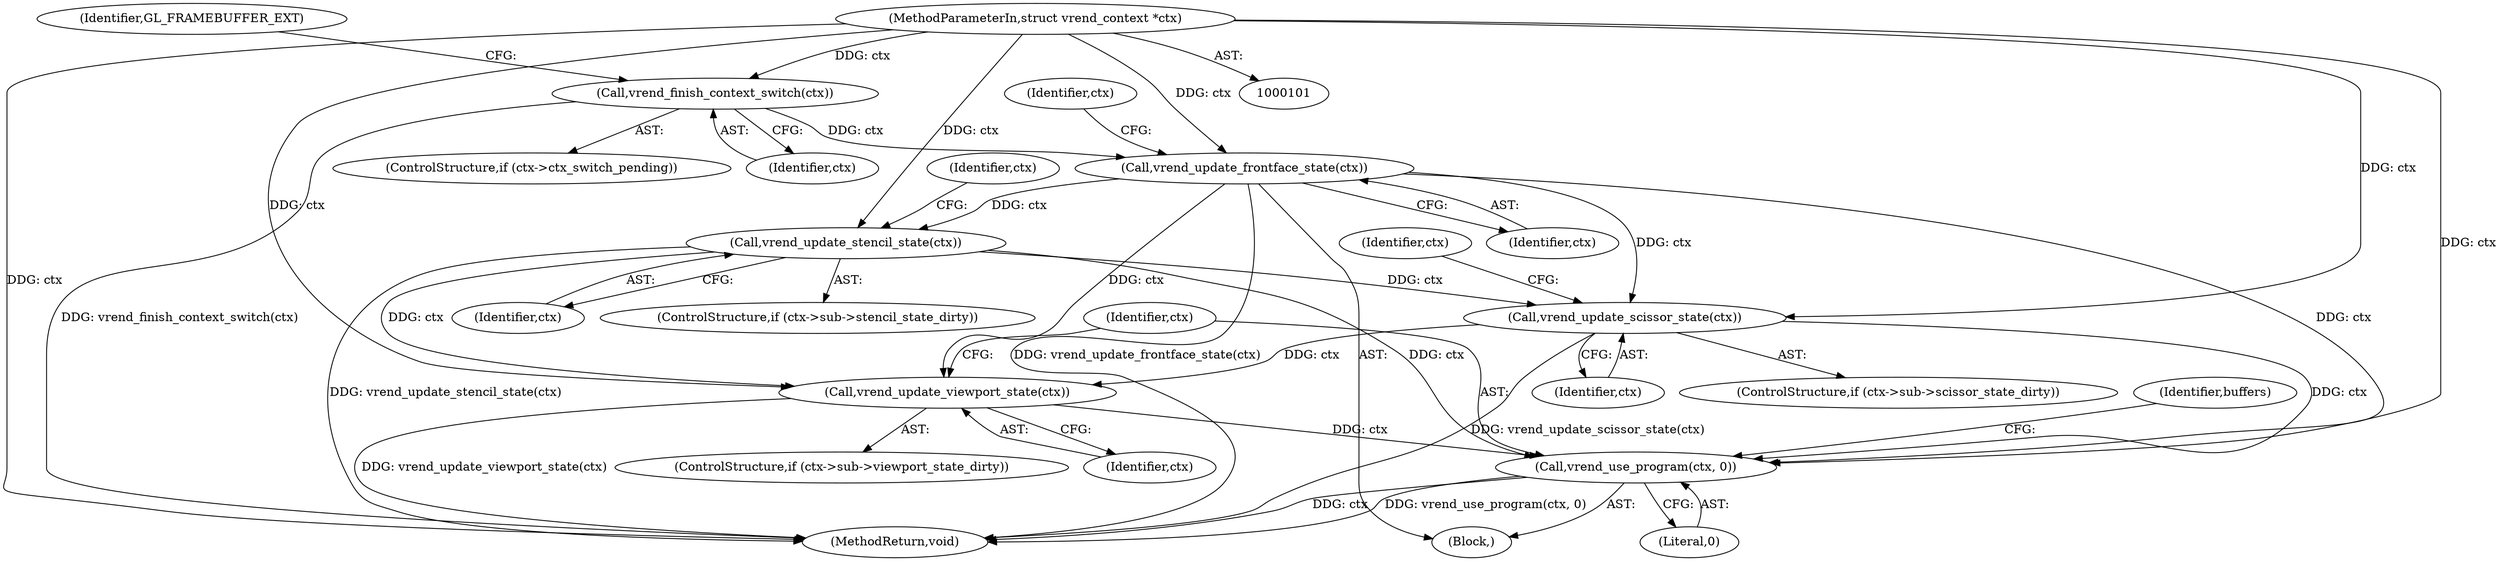 digraph "0_virglrenderer_48f67f60967f963b698ec8df57ec6912a43d6282@API" {
"1000138" [label="(Call,vrend_update_stencil_state(ctx))"];
"1000130" [label="(Call,vrend_update_frontface_state(ctx))"];
"1000121" [label="(Call,vrend_finish_context_switch(ctx))"];
"1000102" [label="(MethodParameterIn,struct vrend_context *ctx)"];
"1000146" [label="(Call,vrend_update_scissor_state(ctx))"];
"1000154" [label="(Call,vrend_update_viewport_state(ctx))"];
"1000156" [label="(Call,vrend_use_program(ctx, 0))"];
"1000130" [label="(Call,vrend_update_frontface_state(ctx))"];
"1000117" [label="(ControlStructure,if (ctx->ctx_switch_pending))"];
"1000138" [label="(Call,vrend_update_stencil_state(ctx))"];
"1000102" [label="(MethodParameterIn,struct vrend_context *ctx)"];
"1000151" [label="(Identifier,ctx)"];
"1000157" [label="(Identifier,ctx)"];
"1000124" [label="(Identifier,GL_FRAMEBUFFER_EXT)"];
"1000135" [label="(Identifier,ctx)"];
"1000147" [label="(Identifier,ctx)"];
"1000156" [label="(Call,vrend_use_program(ctx, 0))"];
"1000131" [label="(Identifier,ctx)"];
"1000161" [label="(Identifier,buffers)"];
"1000158" [label="(Literal,0)"];
"1000415" [label="(MethodReturn,void)"];
"1000107" [label="(Block,)"];
"1000121" [label="(Call,vrend_finish_context_switch(ctx))"];
"1000139" [label="(Identifier,ctx)"];
"1000122" [label="(Identifier,ctx)"];
"1000154" [label="(Call,vrend_update_viewport_state(ctx))"];
"1000143" [label="(Identifier,ctx)"];
"1000148" [label="(ControlStructure,if (ctx->sub->viewport_state_dirty))"];
"1000155" [label="(Identifier,ctx)"];
"1000146" [label="(Call,vrend_update_scissor_state(ctx))"];
"1000132" [label="(ControlStructure,if (ctx->sub->stencil_state_dirty))"];
"1000140" [label="(ControlStructure,if (ctx->sub->scissor_state_dirty))"];
"1000138" -> "1000132"  [label="AST: "];
"1000138" -> "1000139"  [label="CFG: "];
"1000139" -> "1000138"  [label="AST: "];
"1000143" -> "1000138"  [label="CFG: "];
"1000138" -> "1000415"  [label="DDG: vrend_update_stencil_state(ctx)"];
"1000130" -> "1000138"  [label="DDG: ctx"];
"1000102" -> "1000138"  [label="DDG: ctx"];
"1000138" -> "1000146"  [label="DDG: ctx"];
"1000138" -> "1000154"  [label="DDG: ctx"];
"1000138" -> "1000156"  [label="DDG: ctx"];
"1000130" -> "1000107"  [label="AST: "];
"1000130" -> "1000131"  [label="CFG: "];
"1000131" -> "1000130"  [label="AST: "];
"1000135" -> "1000130"  [label="CFG: "];
"1000130" -> "1000415"  [label="DDG: vrend_update_frontface_state(ctx)"];
"1000121" -> "1000130"  [label="DDG: ctx"];
"1000102" -> "1000130"  [label="DDG: ctx"];
"1000130" -> "1000146"  [label="DDG: ctx"];
"1000130" -> "1000154"  [label="DDG: ctx"];
"1000130" -> "1000156"  [label="DDG: ctx"];
"1000121" -> "1000117"  [label="AST: "];
"1000121" -> "1000122"  [label="CFG: "];
"1000122" -> "1000121"  [label="AST: "];
"1000124" -> "1000121"  [label="CFG: "];
"1000121" -> "1000415"  [label="DDG: vrend_finish_context_switch(ctx)"];
"1000102" -> "1000121"  [label="DDG: ctx"];
"1000102" -> "1000101"  [label="AST: "];
"1000102" -> "1000415"  [label="DDG: ctx"];
"1000102" -> "1000146"  [label="DDG: ctx"];
"1000102" -> "1000154"  [label="DDG: ctx"];
"1000102" -> "1000156"  [label="DDG: ctx"];
"1000146" -> "1000140"  [label="AST: "];
"1000146" -> "1000147"  [label="CFG: "];
"1000147" -> "1000146"  [label="AST: "];
"1000151" -> "1000146"  [label="CFG: "];
"1000146" -> "1000415"  [label="DDG: vrend_update_scissor_state(ctx)"];
"1000146" -> "1000154"  [label="DDG: ctx"];
"1000146" -> "1000156"  [label="DDG: ctx"];
"1000154" -> "1000148"  [label="AST: "];
"1000154" -> "1000155"  [label="CFG: "];
"1000155" -> "1000154"  [label="AST: "];
"1000157" -> "1000154"  [label="CFG: "];
"1000154" -> "1000415"  [label="DDG: vrend_update_viewport_state(ctx)"];
"1000154" -> "1000156"  [label="DDG: ctx"];
"1000156" -> "1000107"  [label="AST: "];
"1000156" -> "1000158"  [label="CFG: "];
"1000157" -> "1000156"  [label="AST: "];
"1000158" -> "1000156"  [label="AST: "];
"1000161" -> "1000156"  [label="CFG: "];
"1000156" -> "1000415"  [label="DDG: ctx"];
"1000156" -> "1000415"  [label="DDG: vrend_use_program(ctx, 0)"];
}
